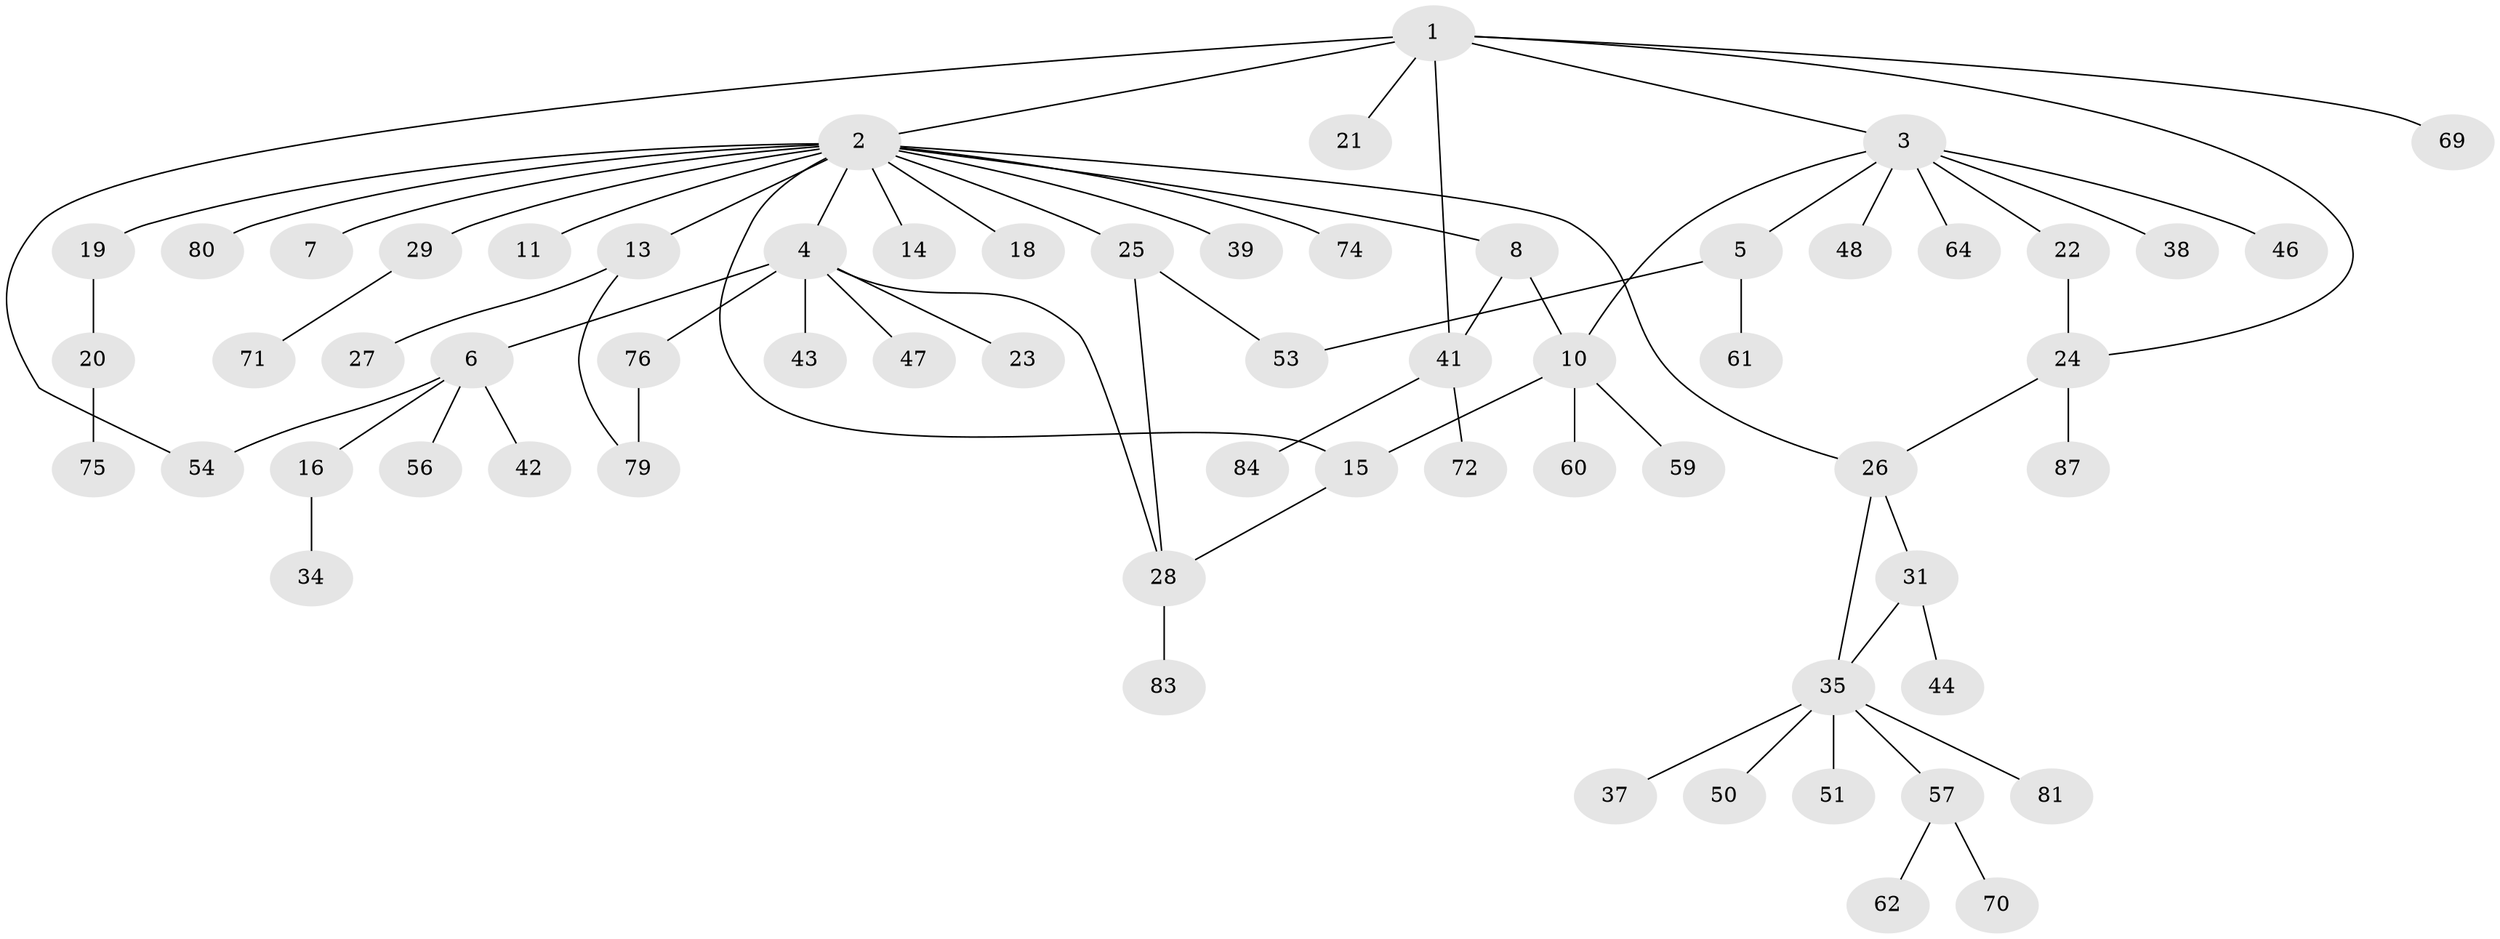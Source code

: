 // Generated by graph-tools (version 1.1) at 2025/51/02/27/25 19:51:54]
// undirected, 63 vertices, 73 edges
graph export_dot {
graph [start="1"]
  node [color=gray90,style=filled];
  1 [super="+49"];
  2 [super="+9"];
  3 [super="+17"];
  4 [super="+78"];
  5;
  6 [super="+32"];
  7;
  8;
  10 [super="+12"];
  11;
  13;
  14;
  15;
  16 [super="+30"];
  18 [super="+33"];
  19;
  20 [super="+73"];
  21;
  22 [super="+55"];
  23;
  24 [super="+40"];
  25;
  26;
  27;
  28 [super="+68"];
  29 [super="+58"];
  31 [super="+66"];
  34;
  35 [super="+36"];
  37 [super="+86"];
  38;
  39;
  41 [super="+52"];
  42 [super="+65"];
  43 [super="+67"];
  44 [super="+45"];
  46;
  47;
  48;
  50 [super="+82"];
  51;
  53 [super="+63"];
  54;
  56;
  57 [super="+77"];
  59;
  60;
  61;
  62;
  64;
  69;
  70;
  71;
  72;
  74;
  75;
  76 [super="+85"];
  79;
  80;
  81;
  83;
  84;
  87;
  1 -- 2;
  1 -- 3;
  1 -- 21;
  1 -- 41;
  1 -- 54;
  1 -- 69;
  1 -- 24;
  2 -- 4;
  2 -- 7;
  2 -- 8;
  2 -- 11;
  2 -- 13;
  2 -- 14;
  2 -- 15;
  2 -- 19;
  2 -- 25;
  2 -- 26;
  2 -- 29;
  2 -- 39;
  2 -- 74;
  2 -- 80;
  2 -- 18;
  3 -- 5;
  3 -- 38;
  3 -- 46;
  3 -- 48;
  3 -- 64;
  3 -- 10;
  3 -- 22;
  4 -- 6;
  4 -- 23;
  4 -- 28;
  4 -- 43;
  4 -- 47;
  4 -- 76 [weight=2];
  5 -- 53;
  5 -- 61;
  6 -- 16;
  6 -- 54;
  6 -- 56;
  6 -- 42;
  8 -- 10;
  8 -- 41;
  10 -- 15;
  10 -- 59;
  10 -- 60;
  13 -- 27;
  13 -- 79;
  15 -- 28;
  16 -- 34;
  19 -- 20;
  20 -- 75;
  22 -- 24;
  24 -- 26;
  24 -- 87;
  25 -- 28;
  25 -- 53;
  26 -- 31;
  26 -- 35;
  28 -- 83;
  29 -- 71;
  31 -- 44;
  31 -- 35;
  35 -- 37;
  35 -- 50;
  35 -- 51;
  35 -- 57;
  35 -- 81;
  41 -- 72;
  41 -- 84;
  57 -- 62;
  57 -- 70;
  76 -- 79;
}
